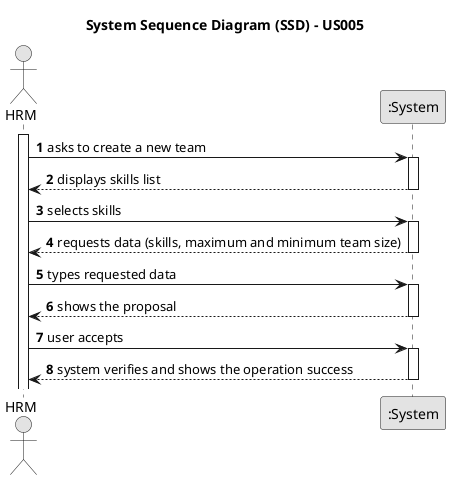 @startuml
skinparam monochrome true
skinparam packageStyle rectangle
skinparam shadowing false

title System Sequence Diagram (SSD) - US005

autonumber

actor "HRM" as HRM
participant ":System" as System

activate HRM

    HRM -> System : asks to create a new team
    activate System

    System --> HRM : displays skills list
        deactivate System

    HRM -> System : selects skills
    activate System

        System --> HRM : requests data (skills, maximum and minimum team size)
    deactivate System

    HRM -> System : types requested data
    activate System

        System --> HRM : shows the proposal
    deactivate System

    HRM -> System : user accepts
    activate System

        System --> HRM : system verifies and shows the operation success
    deactivate System


@enduml
